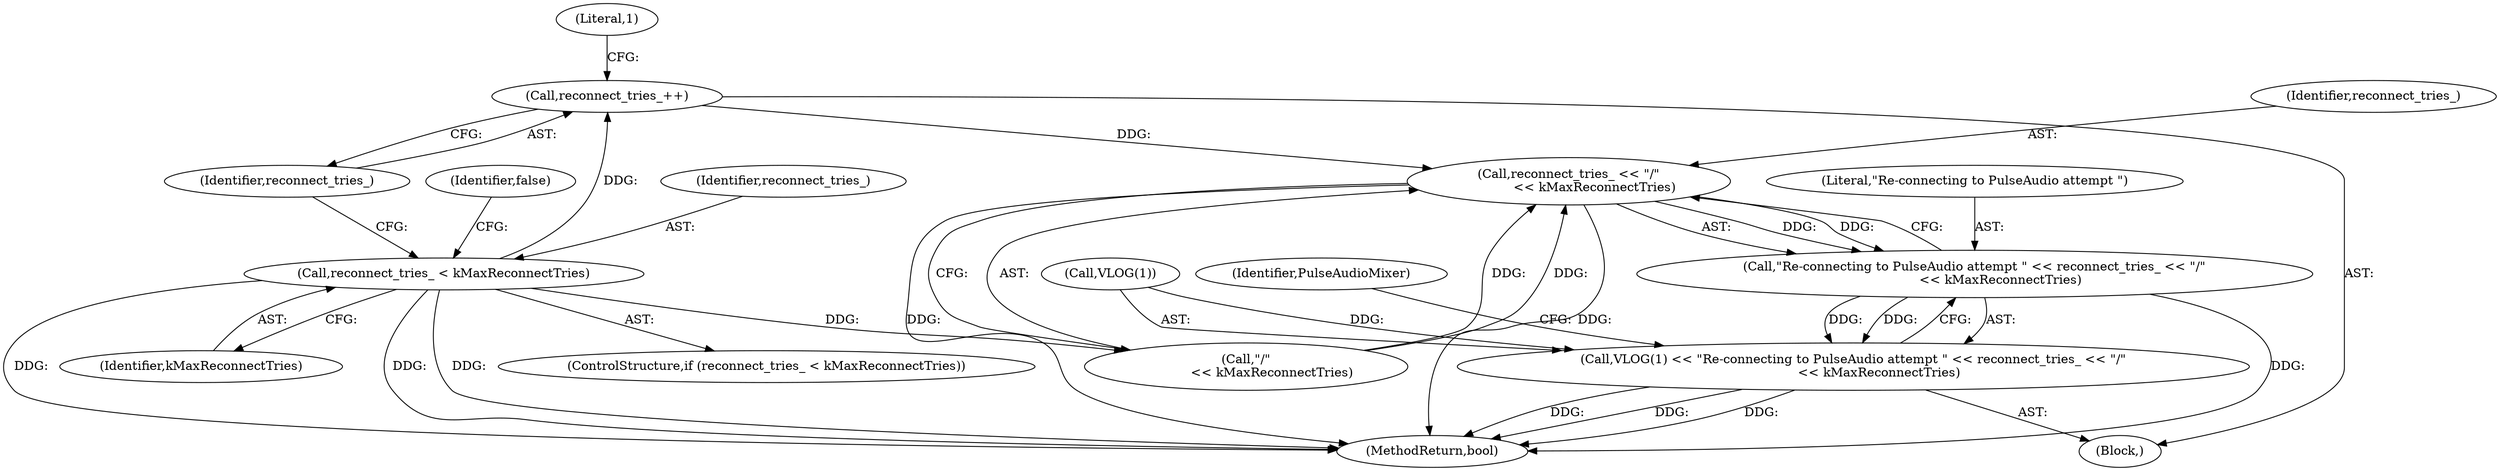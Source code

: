 digraph "1_Chrome_51dfe5e3b332bcea02fb4d4c7493ae841106dd9b_5@API" {
"1000143" [label="(Call,reconnect_tries_++)"];
"1000139" [label="(Call,reconnect_tries_ < kMaxReconnectTries)"];
"1000150" [label="(Call,reconnect_tries_ << \"/\"\n             << kMaxReconnectTries)"];
"1000148" [label="(Call,\"Re-connecting to PulseAudio attempt \" << reconnect_tries_ << \"/\"\n             << kMaxReconnectTries)"];
"1000145" [label="(Call,VLOG(1) << \"Re-connecting to PulseAudio attempt \" << reconnect_tries_ << \"/\"\n             << kMaxReconnectTries)"];
"1000151" [label="(Identifier,reconnect_tries_)"];
"1000150" [label="(Call,reconnect_tries_ << \"/\"\n             << kMaxReconnectTries)"];
"1000147" [label="(Literal,1)"];
"1000146" [label="(Call,VLOG(1))"];
"1000139" [label="(Call,reconnect_tries_ < kMaxReconnectTries)"];
"1000138" [label="(ControlStructure,if (reconnect_tries_ < kMaxReconnectTries))"];
"1000145" [label="(Call,VLOG(1) << \"Re-connecting to PulseAudio attempt \" << reconnect_tries_ << \"/\"\n             << kMaxReconnectTries)"];
"1000157" [label="(Identifier,PulseAudioMixer)"];
"1000175" [label="(MethodReturn,bool)"];
"1000148" [label="(Call,\"Re-connecting to PulseAudio attempt \" << reconnect_tries_ << \"/\"\n             << kMaxReconnectTries)"];
"1000174" [label="(Identifier,false)"];
"1000144" [label="(Identifier,reconnect_tries_)"];
"1000141" [label="(Identifier,kMaxReconnectTries)"];
"1000140" [label="(Identifier,reconnect_tries_)"];
"1000142" [label="(Block,)"];
"1000152" [label="(Call,\"/\"\n             << kMaxReconnectTries)"];
"1000143" [label="(Call,reconnect_tries_++)"];
"1000149" [label="(Literal,\"Re-connecting to PulseAudio attempt \")"];
"1000143" -> "1000142"  [label="AST: "];
"1000143" -> "1000144"  [label="CFG: "];
"1000144" -> "1000143"  [label="AST: "];
"1000147" -> "1000143"  [label="CFG: "];
"1000139" -> "1000143"  [label="DDG: "];
"1000143" -> "1000150"  [label="DDG: "];
"1000139" -> "1000138"  [label="AST: "];
"1000139" -> "1000141"  [label="CFG: "];
"1000140" -> "1000139"  [label="AST: "];
"1000141" -> "1000139"  [label="AST: "];
"1000144" -> "1000139"  [label="CFG: "];
"1000174" -> "1000139"  [label="CFG: "];
"1000139" -> "1000175"  [label="DDG: "];
"1000139" -> "1000175"  [label="DDG: "];
"1000139" -> "1000175"  [label="DDG: "];
"1000139" -> "1000152"  [label="DDG: "];
"1000150" -> "1000148"  [label="AST: "];
"1000150" -> "1000152"  [label="CFG: "];
"1000151" -> "1000150"  [label="AST: "];
"1000152" -> "1000150"  [label="AST: "];
"1000148" -> "1000150"  [label="CFG: "];
"1000150" -> "1000175"  [label="DDG: "];
"1000150" -> "1000175"  [label="DDG: "];
"1000150" -> "1000148"  [label="DDG: "];
"1000150" -> "1000148"  [label="DDG: "];
"1000152" -> "1000150"  [label="DDG: "];
"1000152" -> "1000150"  [label="DDG: "];
"1000148" -> "1000145"  [label="AST: "];
"1000149" -> "1000148"  [label="AST: "];
"1000145" -> "1000148"  [label="CFG: "];
"1000148" -> "1000175"  [label="DDG: "];
"1000148" -> "1000145"  [label="DDG: "];
"1000148" -> "1000145"  [label="DDG: "];
"1000145" -> "1000142"  [label="AST: "];
"1000146" -> "1000145"  [label="AST: "];
"1000157" -> "1000145"  [label="CFG: "];
"1000145" -> "1000175"  [label="DDG: "];
"1000145" -> "1000175"  [label="DDG: "];
"1000145" -> "1000175"  [label="DDG: "];
"1000146" -> "1000145"  [label="DDG: "];
}
